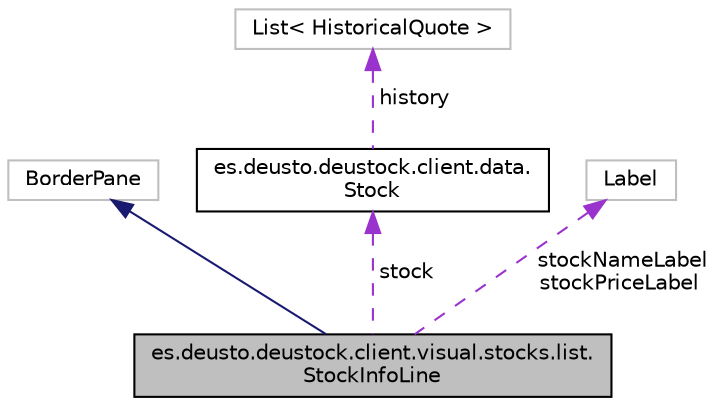 digraph "es.deusto.deustock.client.visual.stocks.list.StockInfoLine"
{
 // LATEX_PDF_SIZE
  edge [fontname="Helvetica",fontsize="10",labelfontname="Helvetica",labelfontsize="10"];
  node [fontname="Helvetica",fontsize="10",shape=record];
  Node1 [label="es.deusto.deustock.client.visual.stocks.list.\lStockInfoLine",height=0.2,width=0.4,color="black", fillcolor="grey75", style="filled", fontcolor="black",tooltip=" "];
  Node2 -> Node1 [dir="back",color="midnightblue",fontsize="10",style="solid",fontname="Helvetica"];
  Node2 [label="BorderPane",height=0.2,width=0.4,color="grey75", fillcolor="white", style="filled",tooltip=" "];
  Node3 -> Node1 [dir="back",color="darkorchid3",fontsize="10",style="dashed",label=" stock" ,fontname="Helvetica"];
  Node3 [label="es.deusto.deustock.client.data.\lStock",height=0.2,width=0.4,color="black", fillcolor="white", style="filled",URL="$classes_1_1deusto_1_1deustock_1_1client_1_1data_1_1_stock.html",tooltip=" "];
  Node4 -> Node3 [dir="back",color="darkorchid3",fontsize="10",style="dashed",label=" history" ,fontname="Helvetica"];
  Node4 [label="List\< HistoricalQuote \>",height=0.2,width=0.4,color="grey75", fillcolor="white", style="filled",tooltip=" "];
  Node5 -> Node1 [dir="back",color="darkorchid3",fontsize="10",style="dashed",label=" stockNameLabel\nstockPriceLabel" ,fontname="Helvetica"];
  Node5 [label="Label",height=0.2,width=0.4,color="grey75", fillcolor="white", style="filled",tooltip=" "];
}
